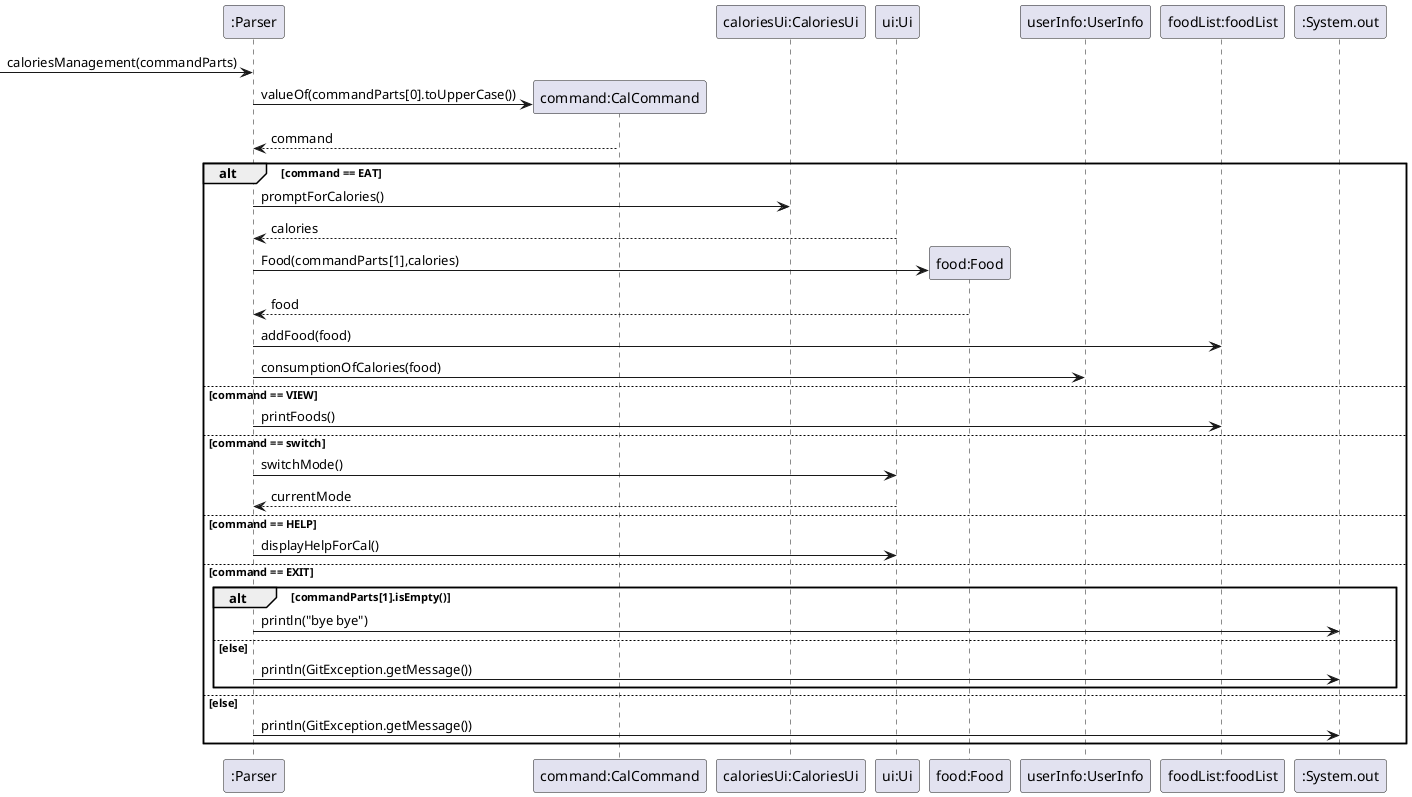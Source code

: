 @startuml

participant ":Parser" as p
participant "command:CalCommand" as cal
participant "caloriesUi:CaloriesUi" as cui
participant "ui:Ui" as ui
participant "food:Food" as f
participant "userInfo:UserInfo" as info
participant "foodList:foodList" as fl
participant ":System.out" as sys

 -> p : caloriesManagement(commandParts)
create cal
p -> cal : valueOf(commandParts[0].toUpperCase())
cal --> p : command

alt command == EAT
    p -> cui : promptForCalories()
    ui --> p : calories
    create f
    p -> f : Food(commandParts[1],calories)
    f --> p : food
    p -> fl : addFood(food)
    p -> info : consumptionOfCalories(food)
else command == VIEW
    p -> fl: printFoods()
else command == switch
    p -> ui : switchMode()
    ui --> p : currentMode
else command == HELP
    p -> ui : displayHelpForCal()
else command == EXIT
    alt commandParts[1].isEmpty()
            p -> sys : println("bye bye")
    else else
             p -> sys : println(GitException.getMessage())
    end
else else
    p -> sys : println(GitException.getMessage())
end



@enduml